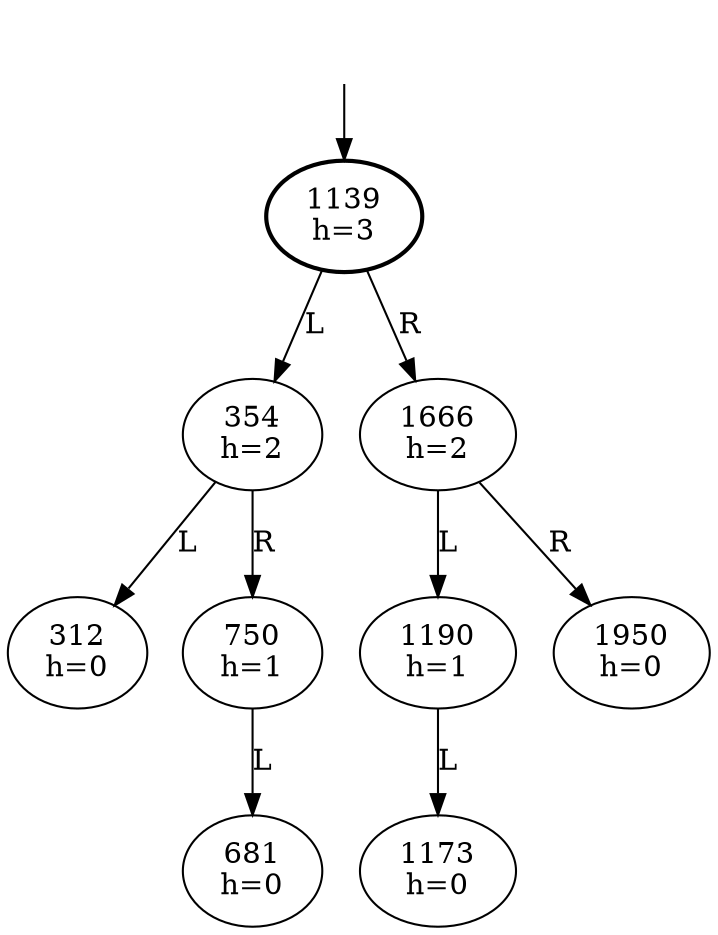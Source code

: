 digraph
 {
	Dummy [style=invis];
	Dummy -> 1139;
	1139 [penwidth=2];

	
      1139 [label="1139\nh=3"];

      1139 -> 354 [label="L"];
      354 [label="354\nh=2"];

      354 -> 312 [label="L"];
      312 [label="312\nh=0"];

      354 -> 750 [label="R"];
      750 [label="750\nh=1"];

      750 -> 681 [label="L"];
      681 [label="681\nh=0"];

      1139 -> 1666 [label="R"];
      1666 [label="1666\nh=2"];

      1666 -> 1190 [label="L"];
      1190 [label="1190\nh=1"];

      1190 -> 1173 [label="L"];
      1173 [label="1173\nh=0"];

      1666 -> 1950 [label="R"];
      1950 [label="1950\nh=0"];

}